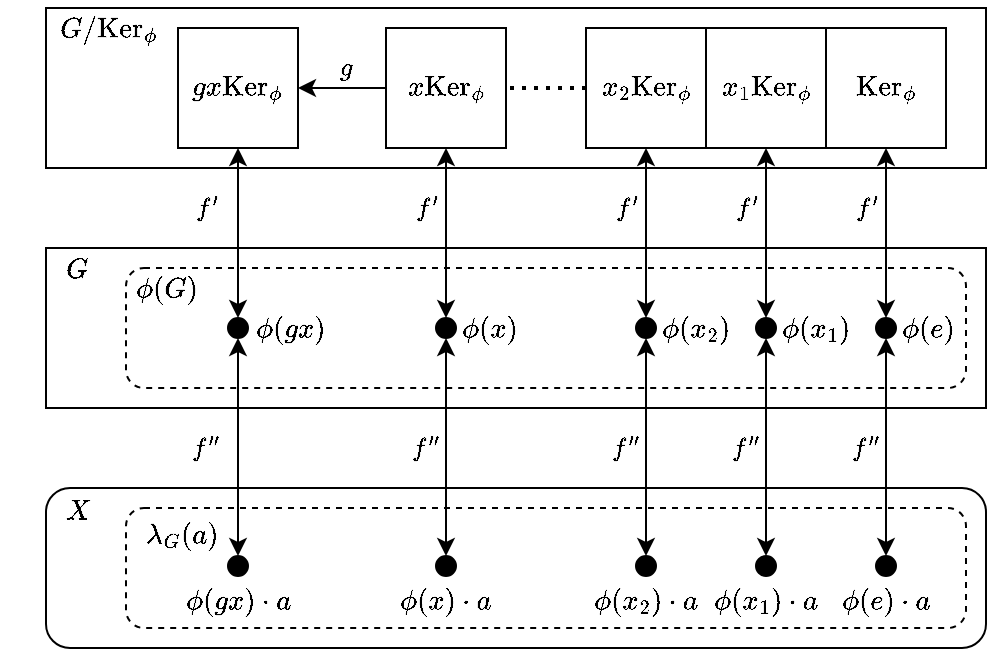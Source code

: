 <mxfile version="15.1.3" type="device"><diagram id="7jbFd2YLhOkmMrMr2HRQ" name="Page-1"><mxGraphModel dx="596" dy="414" grid="1" gridSize="10" guides="1" tooltips="1" connect="1" arrows="1" fold="1" page="1" pageScale="1" pageWidth="850" pageHeight="1100" math="1" shadow="0"><root><mxCell id="0"/><mxCell id="1" parent="0"/><mxCell id="zzexnFkD8O18zm3ScaX4-19" value="" style="rounded=0;whiteSpace=wrap;html=1;" parent="1" vertex="1"><mxGeometry x="80" y="160" width="470" height="80" as="geometry"/></mxCell><mxCell id="0DIwYdt6yhFWV165_0Rn-6" value="" style="rounded=1;whiteSpace=wrap;html=1;fillColor=none;dashed=1;" parent="1" vertex="1"><mxGeometry x="120" y="170" width="420" height="60" as="geometry"/></mxCell><mxCell id="zzexnFkD8O18zm3ScaX4-9" value="" style="rounded=1;whiteSpace=wrap;html=1;" parent="1" vertex="1"><mxGeometry x="80" y="280" width="470" height="80" as="geometry"/></mxCell><mxCell id="0DIwYdt6yhFWV165_0Rn-18" value="" style="rounded=1;whiteSpace=wrap;html=1;fillColor=none;dashed=1;" parent="1" vertex="1"><mxGeometry x="120" y="290" width="420" height="60" as="geometry"/></mxCell><mxCell id="zzexnFkD8O18zm3ScaX4-1" value="" style="rounded=0;whiteSpace=wrap;html=1;" parent="1" vertex="1"><mxGeometry x="80" y="40" width="470" height="80" as="geometry"/></mxCell><mxCell id="zzexnFkD8O18zm3ScaX4-2" value="\(G/\text{Ker}_{\phi}\)" style="text;html=1;strokeColor=none;fillColor=none;align=center;verticalAlign=middle;whiteSpace=wrap;rounded=0;" parent="1" vertex="1"><mxGeometry x="76" y="41" width="70" height="20" as="geometry"/></mxCell><mxCell id="0DIwYdt6yhFWV165_0Rn-1" value="\(f'\)" style="edgeStyle=orthogonalEdgeStyle;rounded=0;orthogonalLoop=1;jettySize=auto;html=1;exitX=0.5;exitY=1;exitDx=0;exitDy=0;entryX=0.5;entryY=0;entryDx=0;entryDy=0;startArrow=classic;startFill=1;" parent="1" source="zzexnFkD8O18zm3ScaX4-3" target="zzexnFkD8O18zm3ScaX4-13" edge="1"><mxGeometry x="-0.294" y="-16" relative="1" as="geometry"><mxPoint as="offset"/></mxGeometry></mxCell><mxCell id="zzexnFkD8O18zm3ScaX4-3" value="\(gx\text{Ker}_{\phi}\)" style="rounded=0;whiteSpace=wrap;html=1;" parent="1" vertex="1"><mxGeometry x="146" y="50" width="60" height="60" as="geometry"/></mxCell><mxCell id="zzexnFkD8O18zm3ScaX4-5" value="\(g\)" style="edgeStyle=orthogonalEdgeStyle;rounded=0;orthogonalLoop=1;jettySize=auto;html=1;exitX=0;exitY=0.5;exitDx=0;exitDy=0;entryX=1;entryY=0.5;entryDx=0;entryDy=0;" parent="1" source="zzexnFkD8O18zm3ScaX4-4" target="zzexnFkD8O18zm3ScaX4-3" edge="1"><mxGeometry x="-0.091" y="-10" relative="1" as="geometry"><mxPoint as="offset"/></mxGeometry></mxCell><mxCell id="0DIwYdt6yhFWV165_0Rn-2" value="\(f'\)" style="edgeStyle=orthogonalEdgeStyle;rounded=0;orthogonalLoop=1;jettySize=auto;html=1;exitX=0.5;exitY=1;exitDx=0;exitDy=0;entryX=0.5;entryY=0;entryDx=0;entryDy=0;startArrow=classic;startFill=1;" parent="1" source="zzexnFkD8O18zm3ScaX4-4" target="zzexnFkD8O18zm3ScaX4-15" edge="1"><mxGeometry x="-0.294" y="-10" relative="1" as="geometry"><mxPoint as="offset"/></mxGeometry></mxCell><mxCell id="zzexnFkD8O18zm3ScaX4-4" value="\(x\text{Ker}_{\phi}\)" style="rounded=0;whiteSpace=wrap;html=1;" parent="1" vertex="1"><mxGeometry x="250" y="50" width="60" height="60" as="geometry"/></mxCell><mxCell id="zzexnFkD8O18zm3ScaX4-11" style="edgeStyle=orthogonalEdgeStyle;rounded=0;orthogonalLoop=1;jettySize=auto;html=1;exitX=0;exitY=0.5;exitDx=0;exitDy=0;entryX=1;entryY=0.5;entryDx=0;entryDy=0;strokeWidth=2;endArrow=none;endFill=0;dashed=1;dashPattern=1 2;" parent="1" source="zzexnFkD8O18zm3ScaX4-6" target="zzexnFkD8O18zm3ScaX4-4" edge="1"><mxGeometry relative="1" as="geometry"/></mxCell><mxCell id="0DIwYdt6yhFWV165_0Rn-3" value="&lt;meta charset=&quot;utf-8&quot;&gt;&lt;span style=&quot;color: rgb(0, 0, 0); font-family: helvetica; font-size: 11px; font-style: normal; font-weight: 400; letter-spacing: normal; text-align: center; text-indent: 0px; text-transform: none; word-spacing: 0px; background-color: rgb(255, 255, 255); display: inline; float: none;&quot;&gt;\(f'\)&lt;/span&gt;" style="edgeStyle=orthogonalEdgeStyle;rounded=0;orthogonalLoop=1;jettySize=auto;html=1;exitX=0.5;exitY=1;exitDx=0;exitDy=0;entryX=0.5;entryY=0;entryDx=0;entryDy=0;startArrow=classic;startFill=1;" parent="1" source="zzexnFkD8O18zm3ScaX4-6" target="zzexnFkD8O18zm3ScaX4-16" edge="1"><mxGeometry x="-0.294" y="-10" relative="1" as="geometry"><mxPoint as="offset"/></mxGeometry></mxCell><mxCell id="zzexnFkD8O18zm3ScaX4-6" value="\(x_2\text{Ker}_{\phi}\)" style="rounded=0;whiteSpace=wrap;html=1;" parent="1" vertex="1"><mxGeometry x="350" y="50" width="60" height="60" as="geometry"/></mxCell><mxCell id="0DIwYdt6yhFWV165_0Rn-4" value="\(f'\)" style="edgeStyle=orthogonalEdgeStyle;rounded=0;orthogonalLoop=1;jettySize=auto;html=1;exitX=0.5;exitY=1;exitDx=0;exitDy=0;entryX=0.5;entryY=0;entryDx=0;entryDy=0;startArrow=classic;startFill=1;" parent="1" source="zzexnFkD8O18zm3ScaX4-7" target="zzexnFkD8O18zm3ScaX4-17" edge="1"><mxGeometry x="-0.294" y="-10" relative="1" as="geometry"><Array as="points"><mxPoint x="440" y="150"/><mxPoint x="440" y="150"/></Array><mxPoint as="offset"/></mxGeometry></mxCell><mxCell id="zzexnFkD8O18zm3ScaX4-7" value="\(x_1\text{Ker}_{\phi}\)" style="rounded=0;whiteSpace=wrap;html=1;" parent="1" vertex="1"><mxGeometry x="410" y="50" width="60" height="60" as="geometry"/></mxCell><mxCell id="0DIwYdt6yhFWV165_0Rn-5" value="\(f'\)" style="edgeStyle=orthogonalEdgeStyle;rounded=0;orthogonalLoop=1;jettySize=auto;html=1;exitX=0.5;exitY=1;exitDx=0;exitDy=0;entryX=0.5;entryY=0;entryDx=0;entryDy=0;startArrow=classic;startFill=1;" parent="1" source="zzexnFkD8O18zm3ScaX4-8" target="zzexnFkD8O18zm3ScaX4-18" edge="1"><mxGeometry x="-0.294" y="-10" relative="1" as="geometry"><mxPoint as="offset"/></mxGeometry></mxCell><mxCell id="zzexnFkD8O18zm3ScaX4-8" value="\(\text{Ker}_{\phi}\)" style="rounded=0;whiteSpace=wrap;html=1;" parent="1" vertex="1"><mxGeometry x="470" y="50" width="60" height="60" as="geometry"/></mxCell><mxCell id="zzexnFkD8O18zm3ScaX4-12" value="\(X\)" style="text;html=1;strokeColor=none;fillColor=none;align=center;verticalAlign=middle;whiteSpace=wrap;rounded=0;" parent="1" vertex="1"><mxGeometry x="76" y="281" width="40" height="20" as="geometry"/></mxCell><mxCell id="0DIwYdt6yhFWV165_0Rn-26" value="\(f''\)" style="edgeStyle=orthogonalEdgeStyle;rounded=0;orthogonalLoop=1;jettySize=auto;html=1;exitX=0.5;exitY=1;exitDx=0;exitDy=0;entryX=0.5;entryY=0;entryDx=0;entryDy=0;startArrow=classic;startFill=1;" parent="1" source="zzexnFkD8O18zm3ScaX4-13" target="0DIwYdt6yhFWV165_0Rn-8" edge="1"><mxGeometry x="0.009" y="-16" relative="1" as="geometry"><Array as="points"><mxPoint x="176" y="260"/><mxPoint x="176" y="260"/></Array><mxPoint as="offset"/></mxGeometry></mxCell><mxCell id="zzexnFkD8O18zm3ScaX4-13" value="" style="ellipse;whiteSpace=wrap;html=1;aspect=fixed;fillColor=#000000;" parent="1" vertex="1"><mxGeometry x="171" y="195" width="10" height="10" as="geometry"/></mxCell><mxCell id="0DIwYdt6yhFWV165_0Rn-25" value="\(f''\)" style="edgeStyle=orthogonalEdgeStyle;rounded=0;orthogonalLoop=1;jettySize=auto;html=1;exitX=0.5;exitY=1;exitDx=0;exitDy=0;entryX=0.5;entryY=0;entryDx=0;entryDy=0;startArrow=classic;startFill=1;" parent="1" source="zzexnFkD8O18zm3ScaX4-15" target="0DIwYdt6yhFWV165_0Rn-9" edge="1"><mxGeometry x="0.009" y="-10" relative="1" as="geometry"><mxPoint as="offset"/></mxGeometry></mxCell><mxCell id="zzexnFkD8O18zm3ScaX4-15" value="" style="ellipse;whiteSpace=wrap;html=1;aspect=fixed;fillColor=#000000;" parent="1" vertex="1"><mxGeometry x="275" y="195" width="10" height="10" as="geometry"/></mxCell><mxCell id="0DIwYdt6yhFWV165_0Rn-24" value="&lt;span style=&quot;color: rgb(0 , 0 , 0) ; font-family: &amp;#34;helvetica&amp;#34; ; font-size: 11px ; font-style: normal ; font-weight: 400 ; letter-spacing: normal ; text-align: center ; text-indent: 0px ; text-transform: none ; word-spacing: 0px ; background-color: rgb(255 , 255 , 255) ; display: inline ; float: none&quot;&gt;\(f''\)&lt;br&gt;&lt;/span&gt;" style="edgeStyle=orthogonalEdgeStyle;rounded=0;orthogonalLoop=1;jettySize=auto;html=1;exitX=0.5;exitY=1;exitDx=0;exitDy=0;entryX=0.5;entryY=0;entryDx=0;entryDy=0;startArrow=classic;startFill=1;" parent="1" source="zzexnFkD8O18zm3ScaX4-16" target="0DIwYdt6yhFWV165_0Rn-10" edge="1"><mxGeometry x="0.009" y="-10" relative="1" as="geometry"><mxPoint as="offset"/></mxGeometry></mxCell><mxCell id="zzexnFkD8O18zm3ScaX4-16" value="" style="ellipse;whiteSpace=wrap;html=1;aspect=fixed;fillColor=#000000;" parent="1" vertex="1"><mxGeometry x="375" y="195" width="10" height="10" as="geometry"/></mxCell><mxCell id="0DIwYdt6yhFWV165_0Rn-23" value="&lt;span style=&quot;color: rgb(0 , 0 , 0) ; font-family: &amp;#34;helvetica&amp;#34; ; font-size: 11px ; font-style: normal ; font-weight: 400 ; letter-spacing: normal ; text-align: center ; text-indent: 0px ; text-transform: none ; word-spacing: 0px ; background-color: rgb(255 , 255 , 255) ; display: inline ; float: none&quot;&gt;\(f''\)&lt;/span&gt;" style="edgeStyle=orthogonalEdgeStyle;rounded=0;orthogonalLoop=1;jettySize=auto;html=1;exitX=0.5;exitY=1;exitDx=0;exitDy=0;entryX=0.5;entryY=0;entryDx=0;entryDy=0;startArrow=classic;startFill=1;" parent="1" source="zzexnFkD8O18zm3ScaX4-17" target="0DIwYdt6yhFWV165_0Rn-11" edge="1"><mxGeometry x="0.009" y="-10" relative="1" as="geometry"><mxPoint as="offset"/></mxGeometry></mxCell><mxCell id="zzexnFkD8O18zm3ScaX4-17" value="" style="ellipse;whiteSpace=wrap;html=1;aspect=fixed;fillColor=#000000;" parent="1" vertex="1"><mxGeometry x="435" y="195" width="10" height="10" as="geometry"/></mxCell><mxCell id="0DIwYdt6yhFWV165_0Rn-22" value="&lt;span style=&quot;color: rgb(0 , 0 , 0) ; font-family: &amp;#34;helvetica&amp;#34; ; font-size: 11px ; font-style: normal ; font-weight: 400 ; letter-spacing: normal ; text-align: center ; text-indent: 0px ; text-transform: none ; word-spacing: 0px ; background-color: rgb(255 , 255 , 255) ; display: inline ; float: none&quot;&gt;\(f''\)&lt;/span&gt;" style="edgeStyle=orthogonalEdgeStyle;rounded=0;orthogonalLoop=1;jettySize=auto;html=1;exitX=0.5;exitY=1;exitDx=0;exitDy=0;entryX=0.5;entryY=0;entryDx=0;entryDy=0;startArrow=classic;startFill=1;" parent="1" source="zzexnFkD8O18zm3ScaX4-18" target="0DIwYdt6yhFWV165_0Rn-12" edge="1"><mxGeometry x="0.009" y="-10" relative="1" as="geometry"><mxPoint as="offset"/></mxGeometry></mxCell><mxCell id="zzexnFkD8O18zm3ScaX4-18" value="" style="ellipse;whiteSpace=wrap;html=1;aspect=fixed;fillColor=#000000;" parent="1" vertex="1"><mxGeometry x="495" y="195" width="10" height="10" as="geometry"/></mxCell><mxCell id="zzexnFkD8O18zm3ScaX4-20" value="\(G\)" style="text;html=1;strokeColor=none;fillColor=none;align=center;verticalAlign=middle;whiteSpace=wrap;rounded=0;" parent="1" vertex="1"><mxGeometry x="76" y="161" width="40" height="20" as="geometry"/></mxCell><mxCell id="zzexnFkD8O18zm3ScaX4-21" value="\(\phi(e)\)" style="text;html=1;strokeColor=none;fillColor=none;align=center;verticalAlign=middle;whiteSpace=wrap;rounded=0;" parent="1" vertex="1"><mxGeometry x="501" y="191" width="40" height="20" as="geometry"/></mxCell><mxCell id="zzexnFkD8O18zm3ScaX4-22" value="\(\phi(x_1)\)" style="text;html=1;strokeColor=none;fillColor=none;align=center;verticalAlign=middle;whiteSpace=wrap;rounded=0;" parent="1" vertex="1"><mxGeometry x="445" y="191" width="40" height="20" as="geometry"/></mxCell><mxCell id="zzexnFkD8O18zm3ScaX4-23" value="\(\phi(x_2)\)" style="text;html=1;strokeColor=none;fillColor=none;align=center;verticalAlign=middle;whiteSpace=wrap;rounded=0;" parent="1" vertex="1"><mxGeometry x="385" y="191" width="40" height="20" as="geometry"/></mxCell><mxCell id="zzexnFkD8O18zm3ScaX4-24" value="\(\phi(x)\)" style="text;html=1;strokeColor=none;fillColor=none;align=center;verticalAlign=middle;whiteSpace=wrap;rounded=0;" parent="1" vertex="1"><mxGeometry x="282" y="191" width="40" height="20" as="geometry"/></mxCell><mxCell id="zzexnFkD8O18zm3ScaX4-25" value="\(\phi(gx)\)" style="text;html=1;strokeColor=none;fillColor=none;align=center;verticalAlign=middle;whiteSpace=wrap;rounded=0;" parent="1" vertex="1"><mxGeometry x="182" y="191" width="40" height="20" as="geometry"/></mxCell><mxCell id="0DIwYdt6yhFWV165_0Rn-7" value="\(\phi(G)\)" style="text;html=1;strokeColor=none;fillColor=none;align=center;verticalAlign=middle;whiteSpace=wrap;rounded=0;dashed=1;" parent="1" vertex="1"><mxGeometry x="120" y="171" width="40" height="20" as="geometry"/></mxCell><mxCell id="0DIwYdt6yhFWV165_0Rn-8" value="" style="ellipse;whiteSpace=wrap;html=1;aspect=fixed;fillColor=#000000;" parent="1" vertex="1"><mxGeometry x="171" y="314" width="10" height="10" as="geometry"/></mxCell><mxCell id="0DIwYdt6yhFWV165_0Rn-9" value="" style="ellipse;whiteSpace=wrap;html=1;aspect=fixed;fillColor=#000000;" parent="1" vertex="1"><mxGeometry x="275" y="314" width="10" height="10" as="geometry"/></mxCell><mxCell id="0DIwYdt6yhFWV165_0Rn-10" value="" style="ellipse;whiteSpace=wrap;html=1;aspect=fixed;fillColor=#000000;" parent="1" vertex="1"><mxGeometry x="375" y="314" width="10" height="10" as="geometry"/></mxCell><mxCell id="0DIwYdt6yhFWV165_0Rn-11" value="" style="ellipse;whiteSpace=wrap;html=1;aspect=fixed;fillColor=#000000;" parent="1" vertex="1"><mxGeometry x="435" y="314" width="10" height="10" as="geometry"/></mxCell><mxCell id="0DIwYdt6yhFWV165_0Rn-12" value="" style="ellipse;whiteSpace=wrap;html=1;aspect=fixed;fillColor=#000000;" parent="1" vertex="1"><mxGeometry x="495" y="314" width="10" height="10" as="geometry"/></mxCell><mxCell id="0DIwYdt6yhFWV165_0Rn-13" value="\(\phi(e) \cdot a\)" style="text;html=1;strokeColor=none;fillColor=none;align=center;verticalAlign=middle;whiteSpace=wrap;rounded=0;" parent="1" vertex="1"><mxGeometry x="480" y="327" width="40" height="20" as="geometry"/></mxCell><mxCell id="0DIwYdt6yhFWV165_0Rn-14" value="\(\phi(x_1) \cdot a\)" style="text;html=1;strokeColor=none;fillColor=none;align=center;verticalAlign=middle;whiteSpace=wrap;rounded=0;" parent="1" vertex="1"><mxGeometry x="420" y="327" width="40" height="20" as="geometry"/></mxCell><mxCell id="0DIwYdt6yhFWV165_0Rn-15" value="\(\phi(x_2) \cdot a\)" style="text;html=1;strokeColor=none;fillColor=none;align=center;verticalAlign=middle;whiteSpace=wrap;rounded=0;" parent="1" vertex="1"><mxGeometry x="360" y="327" width="40" height="20" as="geometry"/></mxCell><mxCell id="0DIwYdt6yhFWV165_0Rn-16" value="\(\phi(x)&amp;nbsp;\cdot a\)" style="text;html=1;strokeColor=none;fillColor=none;align=center;verticalAlign=middle;whiteSpace=wrap;rounded=0;" parent="1" vertex="1"><mxGeometry x="260" y="327" width="40" height="20" as="geometry"/></mxCell><mxCell id="0DIwYdt6yhFWV165_0Rn-17" value="\(\phi(gx)\cdot a\)" style="text;html=1;strokeColor=none;fillColor=none;align=center;verticalAlign=middle;whiteSpace=wrap;rounded=0;" parent="1" vertex="1"><mxGeometry x="156" y="327" width="40" height="20" as="geometry"/></mxCell><mxCell id="0DIwYdt6yhFWV165_0Rn-20" value="\(\lambda_{G}(a)\)" style="text;html=1;strokeColor=none;fillColor=none;align=center;verticalAlign=middle;whiteSpace=wrap;rounded=0;dashed=1;" parent="1" vertex="1"><mxGeometry x="116" y="294" width="65" height="20" as="geometry"/></mxCell></root></mxGraphModel></diagram></mxfile>
